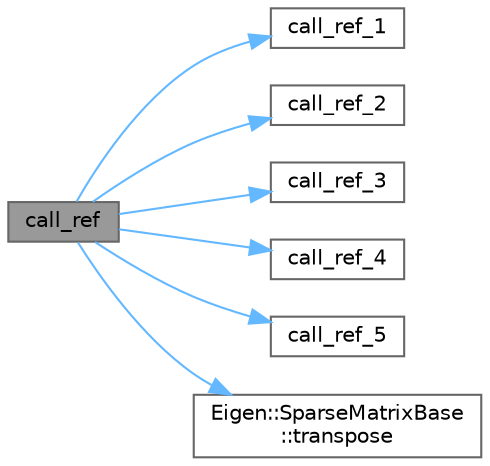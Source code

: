 digraph "call_ref"
{
 // LATEX_PDF_SIZE
  bgcolor="transparent";
  edge [fontname=Helvetica,fontsize=10,labelfontname=Helvetica,labelfontsize=10];
  node [fontname=Helvetica,fontsize=10,shape=box,height=0.2,width=0.4];
  rankdir="LR";
  Node1 [id="Node000001",label="call_ref",height=0.2,width=0.4,color="gray40", fillcolor="grey60", style="filled", fontcolor="black",tooltip=" "];
  Node1 -> Node2 [id="edge1_Node000001_Node000002",color="steelblue1",style="solid",tooltip=" "];
  Node2 [id="Node000002",label="call_ref_1",height=0.2,width=0.4,color="grey40", fillcolor="white", style="filled",URL="$sparse__ref_8cpp.html#ad3ea1cdd0f82a2ba4d000c20eddbfe9e",tooltip=" "];
  Node1 -> Node3 [id="edge2_Node000001_Node000003",color="steelblue1",style="solid",tooltip=" "];
  Node3 [id="Node000003",label="call_ref_2",height=0.2,width=0.4,color="grey40", fillcolor="white", style="filled",URL="$sparse__ref_8cpp.html#ae644ec56182ceb29f7d8a78fb264e1c3",tooltip=" "];
  Node1 -> Node4 [id="edge3_Node000001_Node000004",color="steelblue1",style="solid",tooltip=" "];
  Node4 [id="Node000004",label="call_ref_3",height=0.2,width=0.4,color="grey40", fillcolor="white", style="filled",URL="$sparse__ref_8cpp.html#a6151d2a6d978d5095eb83ec5e7e5cc0a",tooltip=" "];
  Node1 -> Node5 [id="edge4_Node000001_Node000005",color="steelblue1",style="solid",tooltip=" "];
  Node5 [id="Node000005",label="call_ref_4",height=0.2,width=0.4,color="grey40", fillcolor="white", style="filled",URL="$sparse__ref_8cpp.html#a5aa342bb9d3f862038c5dc7740d2cd6c",tooltip=" "];
  Node1 -> Node6 [id="edge5_Node000001_Node000006",color="steelblue1",style="solid",tooltip=" "];
  Node6 [id="Node000006",label="call_ref_5",height=0.2,width=0.4,color="grey40", fillcolor="white", style="filled",URL="$sparse__ref_8cpp.html#add97b4f996d3b12e4dd19a77e4a93226",tooltip=" "];
  Node1 -> Node7 [id="edge6_Node000001_Node000007",color="steelblue1",style="solid",tooltip=" "];
  Node7 [id="Node000007",label="Eigen::SparseMatrixBase\l::transpose",height=0.2,width=0.4,color="grey40", fillcolor="white", style="filled",URL="$class_eigen_1_1_sparse_matrix_base.html#abef4b43a6c62c8eae9b5087d732b3a4a",tooltip=" "];
}
